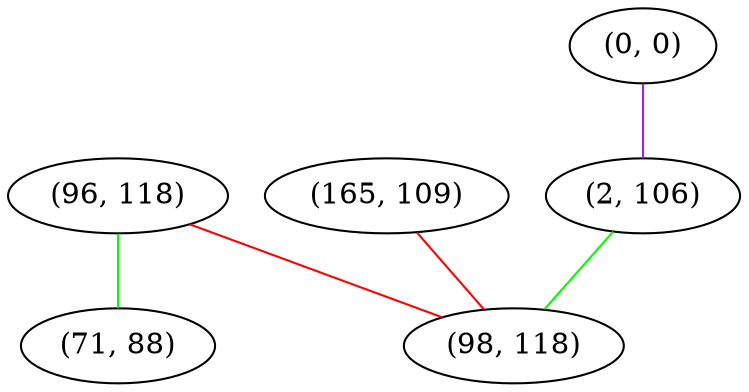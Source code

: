 graph "" {
"(96, 118)";
"(0, 0)";
"(71, 88)";
"(165, 109)";
"(2, 106)";
"(98, 118)";
"(96, 118)" -- "(98, 118)"  [color=red, key=0, weight=1];
"(96, 118)" -- "(71, 88)"  [color=green, key=0, weight=2];
"(0, 0)" -- "(2, 106)"  [color=purple, key=0, weight=4];
"(165, 109)" -- "(98, 118)"  [color=red, key=0, weight=1];
"(2, 106)" -- "(98, 118)"  [color=green, key=0, weight=2];
}
